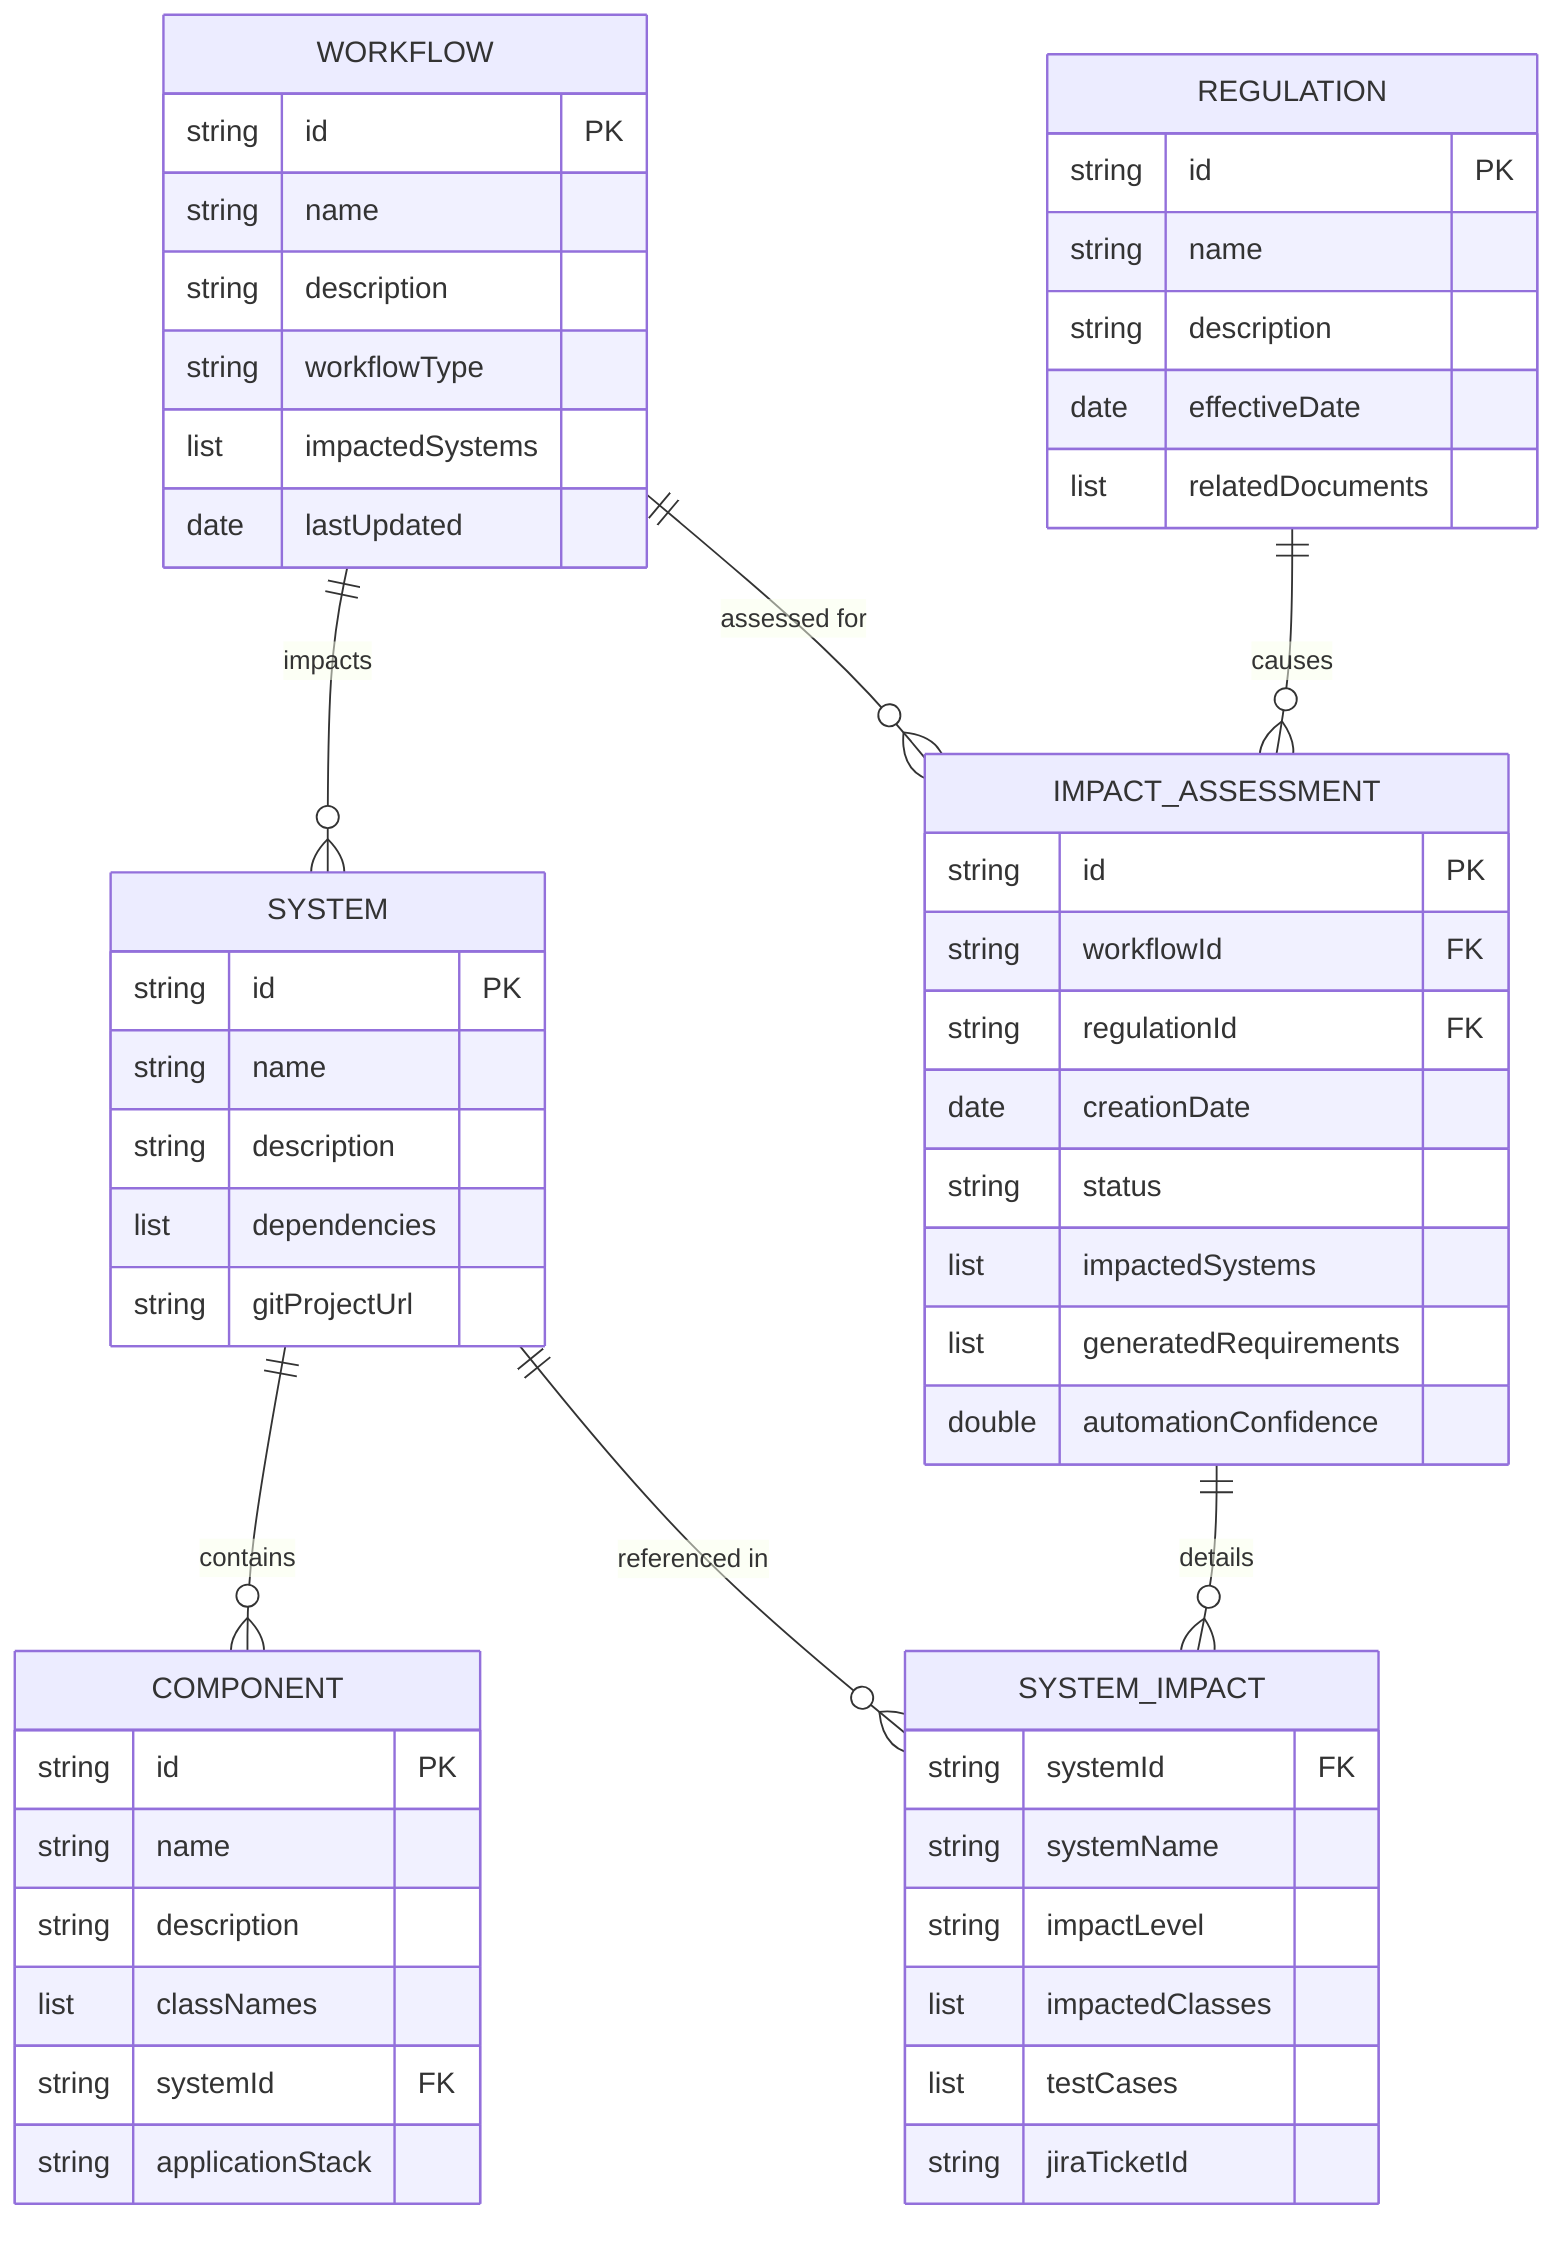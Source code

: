 erDiagram
    WORKFLOW {
        string id PK
        string name
        string description
        string workflowType
        list impactedSystems
        date lastUpdated
    }
    
    SYSTEM {
        string id PK
        string name
        string description
        list dependencies
        string gitProjectUrl
    }
    
    COMPONENT {
        string id PK
        string name
        string description
        list classNames
        string systemId FK
        string applicationStack
    }
    
    REGULATION {
        string id PK
        string name
        string description
        date effectiveDate
        list relatedDocuments
    }
    
    IMPACT_ASSESSMENT {
        string id PK
        string workflowId FK
        string regulationId FK
        date creationDate
        string status
        list impactedSystems
        list generatedRequirements
        double automationConfidence
    }
    
    SYSTEM_IMPACT {
        string systemId FK
        string systemName
        string impactLevel
        list impactedClasses
        list testCases
        string jiraTicketId
    }
    
    WORKFLOW ||--o{ SYSTEM : "impacts"
    SYSTEM ||--o{ COMPONENT : "contains"
    WORKFLOW ||--o{ IMPACT_ASSESSMENT : "assessed for"
    REGULATION ||--o{ IMPACT_ASSESSMENT : "causes"
    IMPACT_ASSESSMENT ||--o{ SYSTEM_IMPACT : "details"
    SYSTEM ||--o{ SYSTEM_IMPACT : "referenced in"